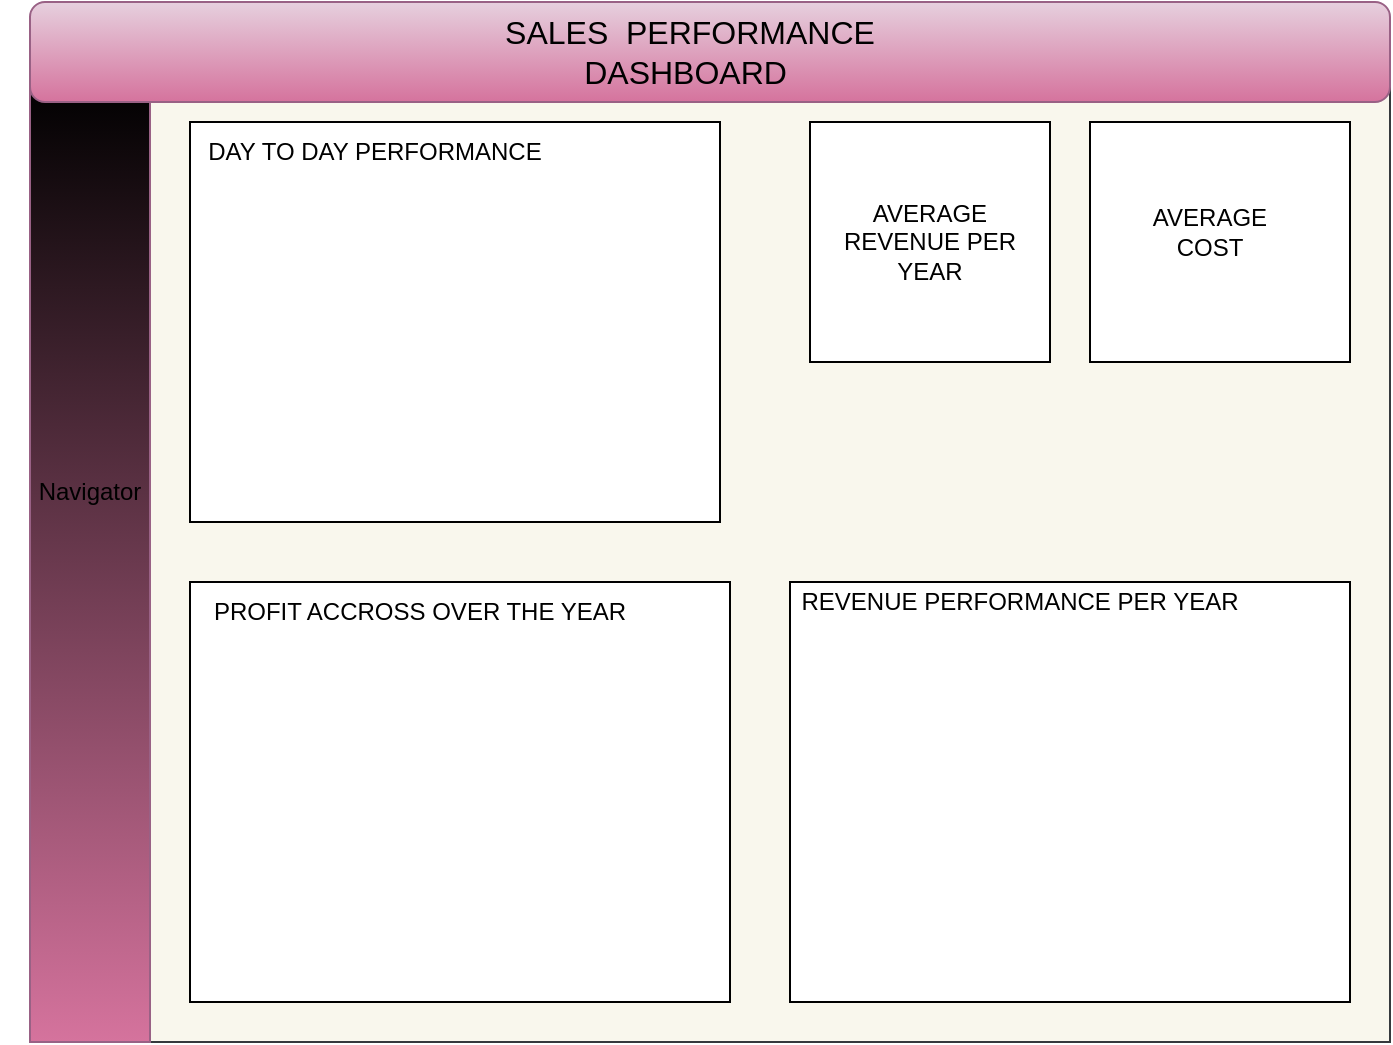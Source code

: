 <mxfile version="21.2.3" type="github" pages="5">
  <diagram name="Yearly performance" id="IOg-lXAIRSiLPFuE2EKe">
    <mxGraphModel dx="880" dy="484" grid="1" gridSize="10" guides="1" tooltips="1" connect="1" arrows="1" fold="1" page="1" pageScale="1" pageWidth="850" pageHeight="1100" math="0" shadow="0">
      <root>
        <mxCell id="0" />
        <mxCell id="1" parent="0" />
        <mxCell id="zCQAvS-pOLMWe_Iar6ZL-2" value="" style="rounded=0;whiteSpace=wrap;html=1;fillColor=#f9f7ed;strokeColor=#36393d;" parent="1" vertex="1">
          <mxGeometry x="80" y="40" width="680" height="480" as="geometry" />
        </mxCell>
        <mxCell id="zCQAvS-pOLMWe_Iar6ZL-4" value="AVERAGE REVENUE PER YEAR" style="rounded=0;whiteSpace=wrap;html=1;" parent="1" vertex="1">
          <mxGeometry x="470" y="60" width="120" height="120" as="geometry" />
        </mxCell>
        <mxCell id="zCQAvS-pOLMWe_Iar6ZL-5" value="" style="rounded=0;whiteSpace=wrap;html=1;" parent="1" vertex="1">
          <mxGeometry x="610" y="60" width="130" height="120" as="geometry" />
        </mxCell>
        <mxCell id="zCQAvS-pOLMWe_Iar6ZL-6" value="" style="rounded=0;whiteSpace=wrap;html=1;" parent="1" vertex="1">
          <mxGeometry x="460" y="290" width="280" height="210" as="geometry" />
        </mxCell>
        <mxCell id="zCQAvS-pOLMWe_Iar6ZL-7" value="" style="rounded=0;whiteSpace=wrap;html=1;fillColor=#000000;gradientColor=#d5739d;strokeColor=#996185;" parent="1" vertex="1">
          <mxGeometry x="80" y="40" width="60" height="480" as="geometry" />
        </mxCell>
        <mxCell id="zCQAvS-pOLMWe_Iar6ZL-8" value="" style="rounded=0;whiteSpace=wrap;html=1;" parent="1" vertex="1">
          <mxGeometry x="160" y="290" width="270" height="210" as="geometry" />
        </mxCell>
        <mxCell id="zCQAvS-pOLMWe_Iar6ZL-9" value="REVENUE PERFORMANCE PER YEAR" style="text;html=1;strokeColor=none;fillColor=none;align=center;verticalAlign=middle;whiteSpace=wrap;rounded=0;" parent="1" vertex="1">
          <mxGeometry x="460" y="290" width="230" height="20" as="geometry" />
        </mxCell>
        <mxCell id="zCQAvS-pOLMWe_Iar6ZL-10" value="PROFIT ACCROSS OVER THE YEAR" style="text;html=1;strokeColor=none;fillColor=none;align=center;verticalAlign=middle;whiteSpace=wrap;rounded=0;" parent="1" vertex="1">
          <mxGeometry x="160" y="290" width="230" height="30" as="geometry" />
        </mxCell>
        <mxCell id="yNN9bJvGP7GMBNFPy8I1-1" value="Navigator" style="text;html=1;strokeColor=none;fillColor=none;align=center;verticalAlign=middle;whiteSpace=wrap;rounded=0;" parent="1" vertex="1">
          <mxGeometry x="65" y="230" width="90" height="30" as="geometry" />
        </mxCell>
        <mxCell id="yNN9bJvGP7GMBNFPy8I1-2" value="" style="rounded=0;whiteSpace=wrap;html=1;" parent="1" vertex="1">
          <mxGeometry x="160" y="60" width="265" height="200" as="geometry" />
        </mxCell>
        <mxCell id="yNN9bJvGP7GMBNFPy8I1-3" value="DAY TO DAY PERFORMANCE" style="text;html=1;strokeColor=none;fillColor=none;align=center;verticalAlign=middle;whiteSpace=wrap;rounded=0;" parent="1" vertex="1">
          <mxGeometry x="155" y="60" width="195" height="30" as="geometry" />
        </mxCell>
        <mxCell id="qLiI3aYmsAmwF-0GhBXw-2" value="AVERAGE COST" style="text;html=1;strokeColor=none;fillColor=none;align=center;verticalAlign=middle;whiteSpace=wrap;rounded=0;" parent="1" vertex="1">
          <mxGeometry x="640" y="100" width="60" height="30" as="geometry" />
        </mxCell>
        <mxCell id="XftBd0O33lhcBU1ua6TV-1" value="" style="rounded=1;whiteSpace=wrap;html=1;fillColor=#e6d0de;strokeColor=#996185;gradientColor=#d5739d;" vertex="1" parent="1">
          <mxGeometry x="80" width="680" height="50" as="geometry" />
        </mxCell>
        <mxCell id="XftBd0O33lhcBU1ua6TV-2" value="&lt;font style=&quot;font-size: 16px;&quot;&gt;SALES&amp;nbsp; PERFORMANCE DASHBOARD&amp;nbsp;&lt;/font&gt;" style="text;html=1;strokeColor=none;fillColor=none;align=center;verticalAlign=middle;whiteSpace=wrap;rounded=0;" vertex="1" parent="1">
          <mxGeometry x="280" y="10" width="260" height="30" as="geometry" />
        </mxCell>
      </root>
    </mxGraphModel>
  </diagram>
  <diagram name="Region Performance" id="4ZlAIeUkRt-ddSMpUigh">
    <mxGraphModel dx="880" dy="484" grid="1" gridSize="10" guides="1" tooltips="1" connect="1" arrows="1" fold="1" page="1" pageScale="1" pageWidth="850" pageHeight="1100" math="0" shadow="0">
      <root>
        <mxCell id="NaI2W4js6MeCUPBTsbSh-0" />
        <mxCell id="NaI2W4js6MeCUPBTsbSh-1" parent="NaI2W4js6MeCUPBTsbSh-0" />
        <mxCell id="NaI2W4js6MeCUPBTsbSh-2" value="" style="rounded=0;whiteSpace=wrap;html=1;fillColor=#f9f7ed;strokeColor=#36393d;" parent="NaI2W4js6MeCUPBTsbSh-1" vertex="1">
          <mxGeometry x="80" y="40" width="680" height="480" as="geometry" />
        </mxCell>
        <mxCell id="NaI2W4js6MeCUPBTsbSh-3" value="TR" style="rounded=0;whiteSpace=wrap;html=1;" parent="NaI2W4js6MeCUPBTsbSh-1" vertex="1">
          <mxGeometry x="160" y="70" width="110" height="100" as="geometry" />
        </mxCell>
        <mxCell id="NaI2W4js6MeCUPBTsbSh-4" value="TP" style="rounded=0;whiteSpace=wrap;html=1;" parent="NaI2W4js6MeCUPBTsbSh-1" vertex="1">
          <mxGeometry x="160" y="200" width="110" height="90" as="geometry" />
        </mxCell>
        <mxCell id="NaI2W4js6MeCUPBTsbSh-5" value="" style="rounded=0;whiteSpace=wrap;html=1;" parent="NaI2W4js6MeCUPBTsbSh-1" vertex="1">
          <mxGeometry x="160" y="330" width="580" height="170" as="geometry" />
        </mxCell>
        <mxCell id="NaI2W4js6MeCUPBTsbSh-6" value="" style="rounded=0;whiteSpace=wrap;html=1;" parent="NaI2W4js6MeCUPBTsbSh-1" vertex="1">
          <mxGeometry x="80" y="40" width="60" height="480" as="geometry" />
        </mxCell>
        <mxCell id="NaI2W4js6MeCUPBTsbSh-7" value="" style="rounded=0;whiteSpace=wrap;html=1;" parent="NaI2W4js6MeCUPBTsbSh-1" vertex="1">
          <mxGeometry x="530" y="70" width="210" height="220" as="geometry" />
        </mxCell>
        <mxCell id="NaI2W4js6MeCUPBTsbSh-8" value="TOTAL REVENUE ACROSS REGION" style="text;html=1;strokeColor=none;fillColor=none;align=center;verticalAlign=middle;whiteSpace=wrap;rounded=0;" parent="NaI2W4js6MeCUPBTsbSh-1" vertex="1">
          <mxGeometry x="135" y="330" width="290" height="20" as="geometry" />
        </mxCell>
        <mxCell id="YvZcR86qMEFOBDP7w0MT-0" value="TOTAL PROFIT ACROSS REGION" style="text;html=1;strokeColor=none;fillColor=none;align=center;verticalAlign=middle;whiteSpace=wrap;rounded=0;" parent="NaI2W4js6MeCUPBTsbSh-1" vertex="1">
          <mxGeometry x="520" y="90" width="220" height="30" as="geometry" />
        </mxCell>
        <mxCell id="YvZcR86qMEFOBDP7w0MT-1" value="" style="rounded=0;whiteSpace=wrap;html=1;" parent="NaI2W4js6MeCUPBTsbSh-1" vertex="1">
          <mxGeometry x="290" y="70" width="210" height="220" as="geometry" />
        </mxCell>
        <mxCell id="YvZcR86qMEFOBDP7w0MT-2" value="UNIT SOLD ACCROSS REGION&amp;nbsp;" style="text;html=1;strokeColor=none;fillColor=none;align=center;verticalAlign=middle;whiteSpace=wrap;rounded=0;" parent="NaI2W4js6MeCUPBTsbSh-1" vertex="1">
          <mxGeometry x="280" y="100" width="180" height="30" as="geometry" />
        </mxCell>
      </root>
    </mxGraphModel>
  </diagram>
  <diagram name="Performance by Country" id="f_A8e4imJIkMTM3uf0y1">
    <mxGraphModel dx="880" dy="484" grid="1" gridSize="10" guides="1" tooltips="1" connect="1" arrows="1" fold="1" page="1" pageScale="1" pageWidth="850" pageHeight="1100" math="0" shadow="0">
      <root>
        <mxCell id="A-wNUpnpyqtRAg6gryve-0" />
        <mxCell id="A-wNUpnpyqtRAg6gryve-1" parent="A-wNUpnpyqtRAg6gryve-0" />
        <mxCell id="A-wNUpnpyqtRAg6gryve-2" value="" style="rounded=0;whiteSpace=wrap;html=1;fillColor=#f9f7ed;strokeColor=#36393d;" parent="A-wNUpnpyqtRAg6gryve-1" vertex="1">
          <mxGeometry x="80" y="40" width="680" height="480" as="geometry" />
        </mxCell>
        <mxCell id="A-wNUpnpyqtRAg6gryve-3" value="AVERAGE&amp;nbsp;&lt;br&gt;PROFIT" style="rounded=0;whiteSpace=wrap;html=1;" parent="A-wNUpnpyqtRAg6gryve-1" vertex="1">
          <mxGeometry x="160" y="70" width="110" height="100" as="geometry" />
        </mxCell>
        <mxCell id="A-wNUpnpyqtRAg6gryve-4" value="AVERAGE SHIP DATE" style="rounded=0;whiteSpace=wrap;html=1;" parent="A-wNUpnpyqtRAg6gryve-1" vertex="1">
          <mxGeometry x="160" y="200" width="110" height="90" as="geometry" />
        </mxCell>
        <mxCell id="A-wNUpnpyqtRAg6gryve-5" value="" style="rounded=0;whiteSpace=wrap;html=1;" parent="A-wNUpnpyqtRAg6gryve-1" vertex="1">
          <mxGeometry x="160" y="320" width="580" height="180" as="geometry" />
        </mxCell>
        <mxCell id="A-wNUpnpyqtRAg6gryve-6" value="" style="rounded=0;whiteSpace=wrap;html=1;" parent="A-wNUpnpyqtRAg6gryve-1" vertex="1">
          <mxGeometry x="80" y="40" width="60" height="480" as="geometry" />
        </mxCell>
        <mxCell id="A-wNUpnpyqtRAg6gryve-7" value="" style="rounded=0;whiteSpace=wrap;html=1;" parent="A-wNUpnpyqtRAg6gryve-1" vertex="1">
          <mxGeometry x="530" y="70" width="210" height="220" as="geometry" />
        </mxCell>
        <mxCell id="A-wNUpnpyqtRAg6gryve-8" value="TOP 5 PERFORMING COUNTRY BY REVENUE AND PROFIT" style="text;html=1;strokeColor=none;fillColor=none;align=center;verticalAlign=middle;whiteSpace=wrap;rounded=0;" parent="A-wNUpnpyqtRAg6gryve-1" vertex="1">
          <mxGeometry x="160" y="320" width="350" height="20" as="geometry" />
        </mxCell>
        <mxCell id="A-wNUpnpyqtRAg6gryve-9" value="BOTTOM 5 COUNTRY BY PROFIT" style="text;html=1;strokeColor=none;fillColor=none;align=center;verticalAlign=middle;whiteSpace=wrap;rounded=0;" parent="A-wNUpnpyqtRAg6gryve-1" vertex="1">
          <mxGeometry x="530" y="70" width="210" height="30" as="geometry" />
        </mxCell>
        <mxCell id="A-wNUpnpyqtRAg6gryve-10" value="" style="rounded=0;whiteSpace=wrap;html=1;" parent="A-wNUpnpyqtRAg6gryve-1" vertex="1">
          <mxGeometry x="290" y="70" width="210" height="220" as="geometry" />
        </mxCell>
        <mxCell id="A-wNUpnpyqtRAg6gryve-11" value="UNIT SOLD ACCROSS COUNTRY&amp;nbsp;" style="text;html=1;strokeColor=none;fillColor=none;align=center;verticalAlign=middle;whiteSpace=wrap;rounded=0;" parent="A-wNUpnpyqtRAg6gryve-1" vertex="1">
          <mxGeometry x="270" y="70" width="240" height="30" as="geometry" />
        </mxCell>
      </root>
    </mxGraphModel>
  </diagram>
  <diagram name="Performance by Item" id="RSnpznvPwG8hvG1cNPcC">
    <mxGraphModel dx="880" dy="484" grid="1" gridSize="10" guides="1" tooltips="1" connect="1" arrows="1" fold="1" page="1" pageScale="1" pageWidth="850" pageHeight="1100" math="0" shadow="0">
      <root>
        <mxCell id="ys1o5vq_w1XmXQbyXvVi-0" />
        <mxCell id="ys1o5vq_w1XmXQbyXvVi-1" parent="ys1o5vq_w1XmXQbyXvVi-0" />
        <mxCell id="ys1o5vq_w1XmXQbyXvVi-2" value="" style="rounded=0;whiteSpace=wrap;html=1;fillColor=#f9f7ed;strokeColor=#36393d;" parent="ys1o5vq_w1XmXQbyXvVi-1" vertex="1">
          <mxGeometry x="80" y="40" width="680" height="480" as="geometry" />
        </mxCell>
        <mxCell id="ys1o5vq_w1XmXQbyXvVi-3" value="" style="rounded=0;whiteSpace=wrap;html=1;" parent="ys1o5vq_w1XmXQbyXvVi-1" vertex="1">
          <mxGeometry x="100" y="70" width="130" height="90" as="geometry" />
        </mxCell>
        <mxCell id="ys1o5vq_w1XmXQbyXvVi-5" value="" style="rounded=0;whiteSpace=wrap;html=1;" parent="ys1o5vq_w1XmXQbyXvVi-1" vertex="1">
          <mxGeometry x="100" y="220" width="300" height="280" as="geometry" />
        </mxCell>
        <mxCell id="ys1o5vq_w1XmXQbyXvVi-7" value="" style="rounded=0;whiteSpace=wrap;html=1;" parent="ys1o5vq_w1XmXQbyXvVi-1" vertex="1">
          <mxGeometry x="430" y="300" width="310" height="200" as="geometry" />
        </mxCell>
        <mxCell id="ys1o5vq_w1XmXQbyXvVi-8" value="TOP 5 ITEMS PER REVENUE AND PROFIT" style="text;html=1;strokeColor=none;fillColor=none;align=center;verticalAlign=middle;whiteSpace=wrap;rounded=0;" parent="ys1o5vq_w1XmXQbyXvVi-1" vertex="1">
          <mxGeometry x="80" y="220" width="290" height="20" as="geometry" />
        </mxCell>
        <mxCell id="ys1o5vq_w1XmXQbyXvVi-10" value="" style="rounded=0;whiteSpace=wrap;html=1;" parent="ys1o5vq_w1XmXQbyXvVi-1" vertex="1">
          <mxGeometry x="430" y="70" width="310" height="200" as="geometry" />
        </mxCell>
        <mxCell id="tBsvpQz3_kZdxmIf9DSp-0" value="5 BOTTOM ITEM PER REVENUE" style="text;html=1;strokeColor=none;fillColor=none;align=center;verticalAlign=middle;whiteSpace=wrap;rounded=0;" parent="ys1o5vq_w1XmXQbyXvVi-1" vertex="1">
          <mxGeometry x="400" y="300" width="250" height="30" as="geometry" />
        </mxCell>
        <mxCell id="tBsvpQz3_kZdxmIf9DSp-1" value="AVERAGE UNIT COST PER ITEM" style="text;html=1;strokeColor=none;fillColor=none;align=center;verticalAlign=middle;whiteSpace=wrap;rounded=0;" parent="ys1o5vq_w1XmXQbyXvVi-1" vertex="1">
          <mxGeometry x="100" y="70" width="120" height="60" as="geometry" />
        </mxCell>
        <mxCell id="tBsvpQz3_kZdxmIf9DSp-2" value="TOP 3 ITEM SOLD ACROSS PER COUNTRY&amp;nbsp;" style="text;html=1;strokeColor=none;fillColor=none;align=center;verticalAlign=middle;whiteSpace=wrap;rounded=0;" parent="ys1o5vq_w1XmXQbyXvVi-1" vertex="1">
          <mxGeometry x="430" y="60" width="280" height="50" as="geometry" />
        </mxCell>
        <mxCell id="ycA6K2QYUS8XQ9m2PWba-0" value="" style="rounded=0;whiteSpace=wrap;html=1;" parent="ys1o5vq_w1XmXQbyXvVi-1" vertex="1">
          <mxGeometry x="250" y="70" width="130" height="90" as="geometry" />
        </mxCell>
        <mxCell id="xFBx43_3WaUcvTRzbIEN-0" value="" style="rounded=1;whiteSpace=wrap;html=1;" vertex="1" parent="ys1o5vq_w1XmXQbyXvVi-1">
          <mxGeometry x="80" width="680" height="50" as="geometry" />
        </mxCell>
        <mxCell id="xFBx43_3WaUcvTRzbIEN-1" value="&lt;font color=&quot;#ffffff&quot; style=&quot;font-size: 16px; background-color: rgb(103, 171, 159);&quot;&gt;SALES PERFORMANCE ANALYSIS&lt;/font&gt;" style="text;html=1;strokeColor=none;fillColor=none;align=center;verticalAlign=middle;whiteSpace=wrap;rounded=0;" vertex="1" parent="ys1o5vq_w1XmXQbyXvVi-1">
          <mxGeometry x="280" y="10" width="290" height="30" as="geometry" />
        </mxCell>
      </root>
    </mxGraphModel>
  </diagram>
  <diagram name="ANALYSIS" id="MMieHru48YvZVzxaWAP5">
    <mxGraphModel dx="880" dy="484" grid="1" gridSize="10" guides="1" tooltips="1" connect="1" arrows="1" fold="1" page="1" pageScale="1" pageWidth="850" pageHeight="1100" math="0" shadow="0">
      <root>
        <mxCell id="Fb2S91rcxJ0nnkFsL-SM-0" />
        <mxCell id="Fb2S91rcxJ0nnkFsL-SM-1" parent="Fb2S91rcxJ0nnkFsL-SM-0" />
        <mxCell id="Fb2S91rcxJ0nnkFsL-SM-2" value="" style="rounded=0;whiteSpace=wrap;html=1;fillColor=#f9f7ed;strokeColor=#36393d;" parent="Fb2S91rcxJ0nnkFsL-SM-1" vertex="1">
          <mxGeometry x="80" y="40" width="680" height="480" as="geometry" />
        </mxCell>
        <mxCell id="Fb2S91rcxJ0nnkFsL-SM-4" value="" style="rounded=0;whiteSpace=wrap;html=1;" parent="Fb2S91rcxJ0nnkFsL-SM-1" vertex="1">
          <mxGeometry x="100" y="280" width="300" height="220" as="geometry" />
        </mxCell>
        <mxCell id="Fb2S91rcxJ0nnkFsL-SM-5" value="" style="rounded=0;whiteSpace=wrap;html=1;" parent="Fb2S91rcxJ0nnkFsL-SM-1" vertex="1">
          <mxGeometry x="430" y="280" width="310" height="220" as="geometry" />
        </mxCell>
        <mxCell id="Fb2S91rcxJ0nnkFsL-SM-6" value="RELATIONSHIP BETWEEN UNIT SOLD AND REVENUE" style="text;html=1;strokeColor=none;fillColor=none;align=center;verticalAlign=middle;whiteSpace=wrap;rounded=0;" parent="Fb2S91rcxJ0nnkFsL-SM-1" vertex="1">
          <mxGeometry x="80" y="280" width="290" height="30" as="geometry" />
        </mxCell>
        <mxCell id="Fb2S91rcxJ0nnkFsL-SM-7" value="" style="rounded=0;whiteSpace=wrap;html=1;" parent="Fb2S91rcxJ0nnkFsL-SM-1" vertex="1">
          <mxGeometry x="430" y="60" width="310" height="190" as="geometry" />
        </mxCell>
        <mxCell id="pFxKFGd2s3s94HydvrRA-0" value="REVENUE FORCAST&amp;nbsp;" style="text;html=1;strokeColor=none;fillColor=none;align=center;verticalAlign=middle;whiteSpace=wrap;rounded=0;" parent="Fb2S91rcxJ0nnkFsL-SM-1" vertex="1">
          <mxGeometry x="401" y="280" width="200" height="30" as="geometry" />
        </mxCell>
        <mxCell id="Fb2S91rcxJ0nnkFsL-SM-11" value="" style="rounded=0;whiteSpace=wrap;html=1;" parent="Fb2S91rcxJ0nnkFsL-SM-1" vertex="1">
          <mxGeometry x="100" y="60" width="300" height="190" as="geometry" />
        </mxCell>
        <mxCell id="pFxKFGd2s3s94HydvrRA-1" value="CHANNELS PER REVENUE" style="text;html=1;strokeColor=none;fillColor=none;align=center;verticalAlign=middle;whiteSpace=wrap;rounded=0;" parent="Fb2S91rcxJ0nnkFsL-SM-1" vertex="1">
          <mxGeometry x="80" y="60" width="210" height="30" as="geometry" />
        </mxCell>
      </root>
    </mxGraphModel>
  </diagram>
</mxfile>
